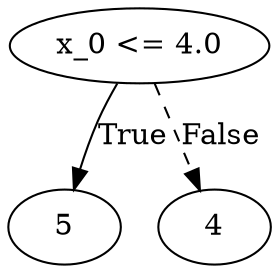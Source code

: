 digraph {
0 [label="x_0 <= 4.0"];
1 [label="5"];
0 -> 1 [label="True"];
2 [label="4"];
0 -> 2 [style="dashed", label="False"];

}